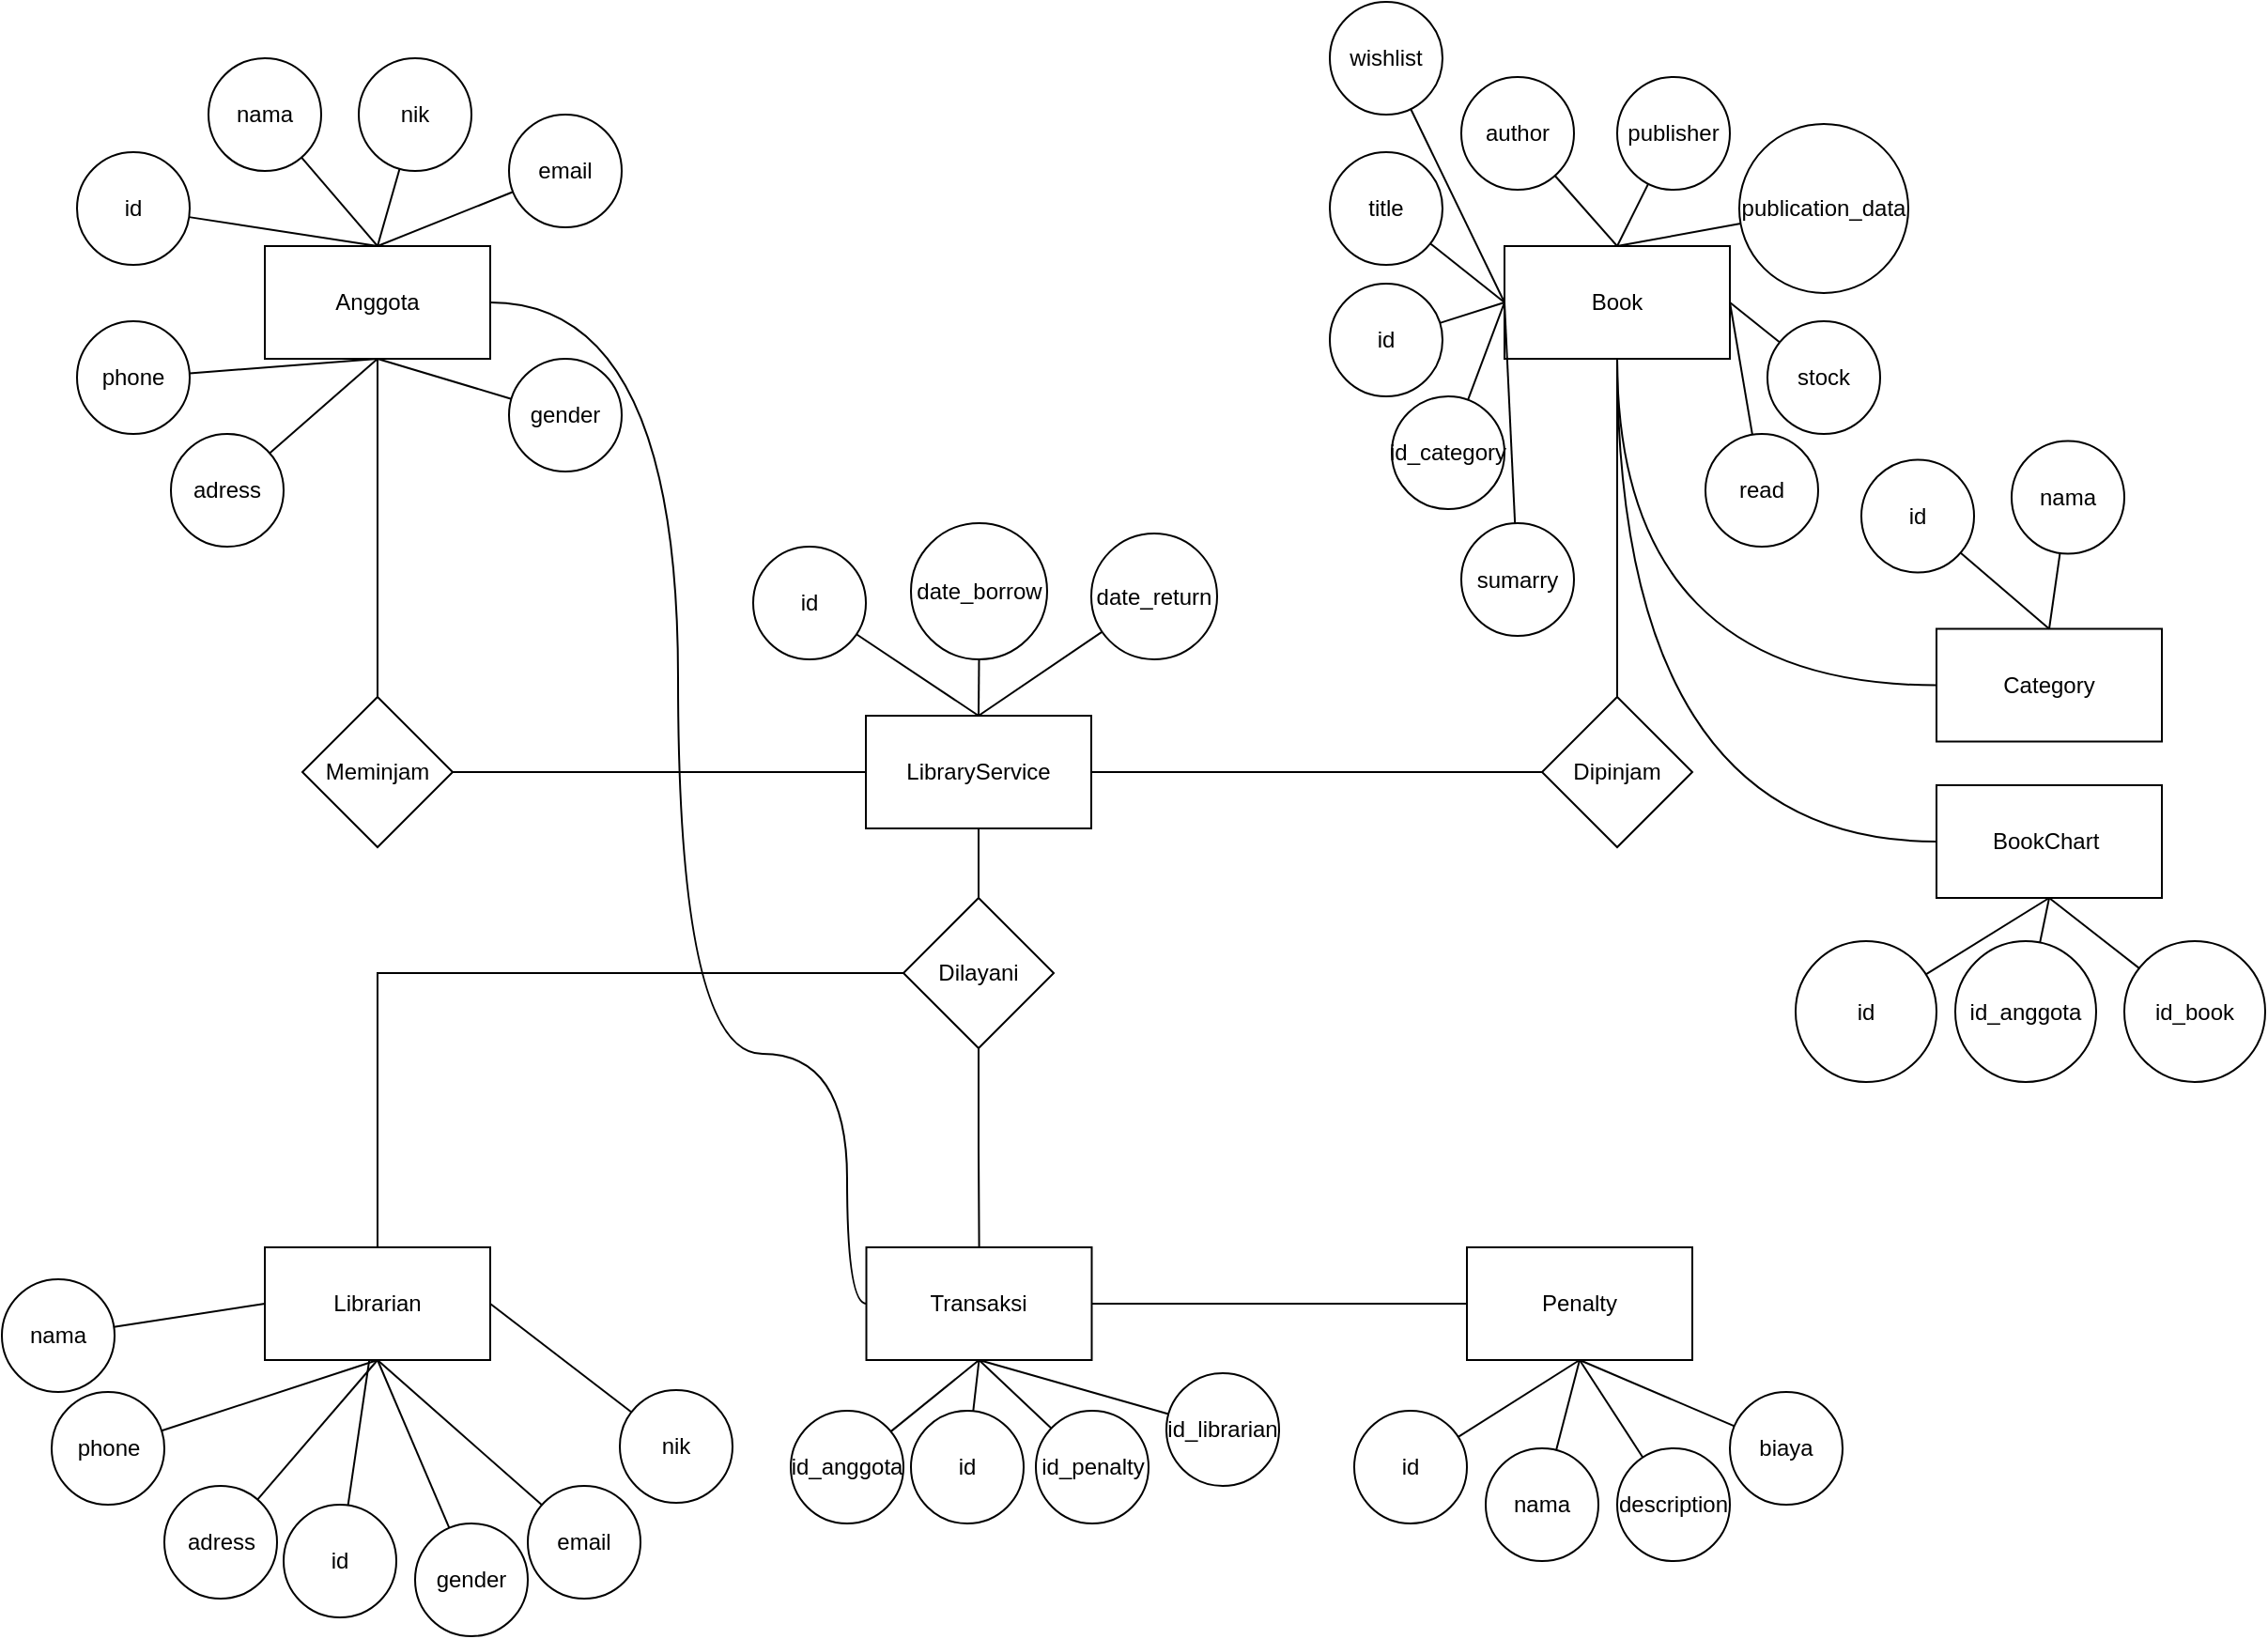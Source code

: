 <mxfile version="22.1.5" type="github">
  <diagram name="Halaman-1" id="0ZCGiu-J6l2-USiNijsk">
    <mxGraphModel dx="1847" dy="675" grid="1" gridSize="10" guides="1" tooltips="1" connect="1" arrows="1" fold="1" page="1" pageScale="1" pageWidth="827" pageHeight="1169" math="0" shadow="0">
      <root>
        <mxCell id="0" />
        <mxCell id="1" parent="0" />
        <mxCell id="JBl0szbcd0s3QsTV0i9P-39" style="edgeStyle=orthogonalEdgeStyle;rounded=0;orthogonalLoop=1;jettySize=auto;html=1;entryX=0.5;entryY=0;entryDx=0;entryDy=0;endArrow=none;endFill=0;" edge="1" parent="1" source="JBl0szbcd0s3QsTV0i9P-1" target="JBl0szbcd0s3QsTV0i9P-38">
          <mxGeometry relative="1" as="geometry" />
        </mxCell>
        <mxCell id="JBl0szbcd0s3QsTV0i9P-65" style="rounded=0;orthogonalLoop=1;jettySize=auto;html=1;edgeStyle=orthogonalEdgeStyle;curved=1;exitX=1;exitY=0.5;exitDx=0;exitDy=0;entryX=0;entryY=0.5;entryDx=0;entryDy=0;endArrow=none;endFill=0;" edge="1" parent="1" source="JBl0szbcd0s3QsTV0i9P-1" target="JBl0szbcd0s3QsTV0i9P-5">
          <mxGeometry relative="1" as="geometry">
            <Array as="points">
              <mxPoint x="350" y="180" />
              <mxPoint x="350" y="580" />
              <mxPoint x="440" y="580" />
              <mxPoint x="440" y="713" />
            </Array>
          </mxGeometry>
        </mxCell>
        <mxCell id="JBl0szbcd0s3QsTV0i9P-1" value="Anggota" style="rounded=0;whiteSpace=wrap;html=1;" vertex="1" parent="1">
          <mxGeometry x="130" y="150" width="120" height="60" as="geometry" />
        </mxCell>
        <mxCell id="JBl0szbcd0s3QsTV0i9P-2" value="Librarian" style="rounded=0;whiteSpace=wrap;html=1;" vertex="1" parent="1">
          <mxGeometry x="130" y="683" width="120" height="60" as="geometry" />
        </mxCell>
        <mxCell id="JBl0szbcd0s3QsTV0i9P-42" style="edgeStyle=orthogonalEdgeStyle;rounded=0;orthogonalLoop=1;jettySize=auto;html=1;endArrow=none;endFill=0;" edge="1" parent="1" source="JBl0szbcd0s3QsTV0i9P-3" target="JBl0szbcd0s3QsTV0i9P-41">
          <mxGeometry relative="1" as="geometry" />
        </mxCell>
        <mxCell id="JBl0szbcd0s3QsTV0i9P-94" style="edgeStyle=orthogonalEdgeStyle;rounded=0;orthogonalLoop=1;jettySize=auto;html=1;entryX=0;entryY=0.5;entryDx=0;entryDy=0;curved=1;exitX=0.5;exitY=1;exitDx=0;exitDy=0;endArrow=none;endFill=0;" edge="1" parent="1" source="JBl0szbcd0s3QsTV0i9P-3" target="JBl0szbcd0s3QsTV0i9P-4">
          <mxGeometry relative="1" as="geometry" />
        </mxCell>
        <mxCell id="JBl0szbcd0s3QsTV0i9P-95" style="edgeStyle=orthogonalEdgeStyle;rounded=0;orthogonalLoop=1;jettySize=auto;html=1;entryX=0;entryY=0.5;entryDx=0;entryDy=0;curved=1;endArrow=none;endFill=0;exitX=0.5;exitY=1;exitDx=0;exitDy=0;" edge="1" parent="1" source="JBl0szbcd0s3QsTV0i9P-3" target="JBl0szbcd0s3QsTV0i9P-8">
          <mxGeometry relative="1" as="geometry" />
        </mxCell>
        <mxCell id="JBl0szbcd0s3QsTV0i9P-3" value="Book" style="rounded=0;whiteSpace=wrap;html=1;" vertex="1" parent="1">
          <mxGeometry x="790" y="150" width="120" height="60" as="geometry" />
        </mxCell>
        <mxCell id="JBl0szbcd0s3QsTV0i9P-4" value="Category" style="rounded=0;whiteSpace=wrap;html=1;" vertex="1" parent="1">
          <mxGeometry x="1020" y="353.75" width="120" height="60" as="geometry" />
        </mxCell>
        <mxCell id="JBl0szbcd0s3QsTV0i9P-70" style="edgeStyle=orthogonalEdgeStyle;rounded=0;orthogonalLoop=1;jettySize=auto;html=1;entryX=0;entryY=0.5;entryDx=0;entryDy=0;endArrow=none;endFill=0;" edge="1" parent="1" source="JBl0szbcd0s3QsTV0i9P-5" target="JBl0szbcd0s3QsTV0i9P-6">
          <mxGeometry relative="1" as="geometry" />
        </mxCell>
        <mxCell id="JBl0szbcd0s3QsTV0i9P-5" value="Transaksi" style="rounded=0;whiteSpace=wrap;html=1;" vertex="1" parent="1">
          <mxGeometry x="450.25" y="683" width="120" height="60" as="geometry" />
        </mxCell>
        <mxCell id="JBl0szbcd0s3QsTV0i9P-6" value="Penalty" style="rounded=0;whiteSpace=wrap;html=1;" vertex="1" parent="1">
          <mxGeometry x="770" y="683" width="120" height="60" as="geometry" />
        </mxCell>
        <mxCell id="JBl0szbcd0s3QsTV0i9P-45" style="edgeStyle=orthogonalEdgeStyle;rounded=0;orthogonalLoop=1;jettySize=auto;html=1;entryX=0.5;entryY=0;entryDx=0;entryDy=0;endArrow=none;endFill=0;" edge="1" parent="1" source="JBl0szbcd0s3QsTV0i9P-7" target="JBl0szbcd0s3QsTV0i9P-44">
          <mxGeometry relative="1" as="geometry" />
        </mxCell>
        <mxCell id="JBl0szbcd0s3QsTV0i9P-7" value="LibraryService" style="rounded=0;whiteSpace=wrap;html=1;" vertex="1" parent="1">
          <mxGeometry x="450" y="400" width="120" height="60" as="geometry" />
        </mxCell>
        <mxCell id="JBl0szbcd0s3QsTV0i9P-8" value="BookChart&amp;nbsp;" style="rounded=0;whiteSpace=wrap;html=1;" vertex="1" parent="1">
          <mxGeometry x="1020" y="437" width="120" height="60" as="geometry" />
        </mxCell>
        <mxCell id="JBl0szbcd0s3QsTV0i9P-23" style="rounded=0;orthogonalLoop=1;jettySize=auto;html=1;entryX=0.5;entryY=0;entryDx=0;entryDy=0;endArrow=none;endFill=0;" edge="1" parent="1" source="JBl0szbcd0s3QsTV0i9P-9" target="JBl0szbcd0s3QsTV0i9P-1">
          <mxGeometry relative="1" as="geometry" />
        </mxCell>
        <mxCell id="JBl0szbcd0s3QsTV0i9P-9" value="id" style="ellipse;whiteSpace=wrap;html=1;aspect=fixed;" vertex="1" parent="1">
          <mxGeometry x="30" y="100" width="60" height="60" as="geometry" />
        </mxCell>
        <mxCell id="JBl0szbcd0s3QsTV0i9P-25" style="rounded=0;orthogonalLoop=1;jettySize=auto;html=1;entryX=0.5;entryY=0;entryDx=0;entryDy=0;endArrow=none;endFill=0;" edge="1" parent="1" source="JBl0szbcd0s3QsTV0i9P-10" target="JBl0szbcd0s3QsTV0i9P-1">
          <mxGeometry relative="1" as="geometry" />
        </mxCell>
        <mxCell id="JBl0szbcd0s3QsTV0i9P-10" value="nama" style="ellipse;whiteSpace=wrap;html=1;aspect=fixed;" vertex="1" parent="1">
          <mxGeometry x="100" y="50" width="60" height="60" as="geometry" />
        </mxCell>
        <mxCell id="JBl0szbcd0s3QsTV0i9P-26" style="rounded=0;orthogonalLoop=1;jettySize=auto;html=1;entryX=0.5;entryY=0;entryDx=0;entryDy=0;endArrow=none;endFill=0;" edge="1" parent="1" source="JBl0szbcd0s3QsTV0i9P-11" target="JBl0szbcd0s3QsTV0i9P-1">
          <mxGeometry relative="1" as="geometry" />
        </mxCell>
        <mxCell id="JBl0szbcd0s3QsTV0i9P-11" value="nik" style="ellipse;whiteSpace=wrap;html=1;aspect=fixed;" vertex="1" parent="1">
          <mxGeometry x="180" y="50" width="60" height="60" as="geometry" />
        </mxCell>
        <mxCell id="JBl0szbcd0s3QsTV0i9P-27" style="rounded=0;orthogonalLoop=1;jettySize=auto;html=1;endArrow=none;endFill=0;entryX=0.5;entryY=0;entryDx=0;entryDy=0;" edge="1" parent="1" source="JBl0szbcd0s3QsTV0i9P-12" target="JBl0szbcd0s3QsTV0i9P-1">
          <mxGeometry relative="1" as="geometry" />
        </mxCell>
        <mxCell id="JBl0szbcd0s3QsTV0i9P-12" value="email" style="ellipse;whiteSpace=wrap;html=1;aspect=fixed;" vertex="1" parent="1">
          <mxGeometry x="260" y="80" width="60" height="60" as="geometry" />
        </mxCell>
        <mxCell id="JBl0szbcd0s3QsTV0i9P-28" style="rounded=0;orthogonalLoop=1;jettySize=auto;html=1;entryX=0.5;entryY=1;entryDx=0;entryDy=0;endArrow=none;endFill=0;" edge="1" parent="1" source="JBl0szbcd0s3QsTV0i9P-13" target="JBl0szbcd0s3QsTV0i9P-1">
          <mxGeometry relative="1" as="geometry" />
        </mxCell>
        <mxCell id="JBl0szbcd0s3QsTV0i9P-13" value="gender" style="ellipse;whiteSpace=wrap;html=1;aspect=fixed;" vertex="1" parent="1">
          <mxGeometry x="260" y="210" width="60" height="60" as="geometry" />
        </mxCell>
        <mxCell id="JBl0szbcd0s3QsTV0i9P-30" style="rounded=0;orthogonalLoop=1;jettySize=auto;html=1;entryX=0.5;entryY=1;entryDx=0;entryDy=0;endArrow=none;endFill=0;" edge="1" parent="1" source="JBl0szbcd0s3QsTV0i9P-14" target="JBl0szbcd0s3QsTV0i9P-1">
          <mxGeometry relative="1" as="geometry" />
        </mxCell>
        <mxCell id="JBl0szbcd0s3QsTV0i9P-14" value="phone" style="ellipse;whiteSpace=wrap;html=1;aspect=fixed;" vertex="1" parent="1">
          <mxGeometry x="30" y="190" width="60" height="60" as="geometry" />
        </mxCell>
        <mxCell id="JBl0szbcd0s3QsTV0i9P-29" style="rounded=0;orthogonalLoop=1;jettySize=auto;html=1;endArrow=none;endFill=0;entryX=0.5;entryY=1;entryDx=0;entryDy=0;" edge="1" parent="1" source="JBl0szbcd0s3QsTV0i9P-15" target="JBl0szbcd0s3QsTV0i9P-1">
          <mxGeometry relative="1" as="geometry" />
        </mxCell>
        <mxCell id="JBl0szbcd0s3QsTV0i9P-15" value="adress" style="ellipse;whiteSpace=wrap;html=1;aspect=fixed;" vertex="1" parent="1">
          <mxGeometry x="80" y="250" width="60" height="60" as="geometry" />
        </mxCell>
        <mxCell id="JBl0szbcd0s3QsTV0i9P-35" style="rounded=0;orthogonalLoop=1;jettySize=auto;html=1;endArrow=none;endFill=0;" edge="1" parent="1" source="JBl0szbcd0s3QsTV0i9P-16" target="JBl0szbcd0s3QsTV0i9P-2">
          <mxGeometry relative="1" as="geometry" />
        </mxCell>
        <mxCell id="JBl0szbcd0s3QsTV0i9P-16" value="id" style="ellipse;whiteSpace=wrap;html=1;aspect=fixed;" vertex="1" parent="1">
          <mxGeometry x="140" y="820" width="60" height="60" as="geometry" />
        </mxCell>
        <mxCell id="JBl0szbcd0s3QsTV0i9P-17" value="nama" style="ellipse;whiteSpace=wrap;html=1;aspect=fixed;" vertex="1" parent="1">
          <mxGeometry x="-10" y="700" width="60" height="60" as="geometry" />
        </mxCell>
        <mxCell id="JBl0szbcd0s3QsTV0i9P-32" style="rounded=0;orthogonalLoop=1;jettySize=auto;html=1;endArrow=none;endFill=0;entryX=1;entryY=0.5;entryDx=0;entryDy=0;" edge="1" parent="1" source="JBl0szbcd0s3QsTV0i9P-18" target="JBl0szbcd0s3QsTV0i9P-2">
          <mxGeometry relative="1" as="geometry" />
        </mxCell>
        <mxCell id="JBl0szbcd0s3QsTV0i9P-18" value="nik" style="ellipse;whiteSpace=wrap;html=1;aspect=fixed;" vertex="1" parent="1">
          <mxGeometry x="319" y="759" width="60" height="60" as="geometry" />
        </mxCell>
        <mxCell id="JBl0szbcd0s3QsTV0i9P-37" style="rounded=0;orthogonalLoop=1;jettySize=auto;html=1;endArrow=none;endFill=0;entryX=0.5;entryY=1;entryDx=0;entryDy=0;" edge="1" parent="1" source="JBl0szbcd0s3QsTV0i9P-19" target="JBl0szbcd0s3QsTV0i9P-2">
          <mxGeometry relative="1" as="geometry" />
        </mxCell>
        <mxCell id="JBl0szbcd0s3QsTV0i9P-19" value="email" style="ellipse;whiteSpace=wrap;html=1;aspect=fixed;" vertex="1" parent="1">
          <mxGeometry x="270" y="810" width="60" height="60" as="geometry" />
        </mxCell>
        <mxCell id="JBl0szbcd0s3QsTV0i9P-36" style="rounded=0;orthogonalLoop=1;jettySize=auto;html=1;entryX=0.5;entryY=1;entryDx=0;entryDy=0;endArrow=none;endFill=0;" edge="1" parent="1" source="JBl0szbcd0s3QsTV0i9P-20" target="JBl0szbcd0s3QsTV0i9P-2">
          <mxGeometry relative="1" as="geometry" />
        </mxCell>
        <mxCell id="JBl0szbcd0s3QsTV0i9P-20" value="gender" style="ellipse;whiteSpace=wrap;html=1;aspect=fixed;" vertex="1" parent="1">
          <mxGeometry x="210" y="830" width="60" height="60" as="geometry" />
        </mxCell>
        <mxCell id="JBl0szbcd0s3QsTV0i9P-33" style="rounded=0;orthogonalLoop=1;jettySize=auto;html=1;entryX=0.5;entryY=1;entryDx=0;entryDy=0;endArrow=none;endFill=0;" edge="1" parent="1" source="JBl0szbcd0s3QsTV0i9P-21" target="JBl0szbcd0s3QsTV0i9P-2">
          <mxGeometry relative="1" as="geometry" />
        </mxCell>
        <mxCell id="JBl0szbcd0s3QsTV0i9P-21" value="phone" style="ellipse;whiteSpace=wrap;html=1;aspect=fixed;" vertex="1" parent="1">
          <mxGeometry x="16.5" y="760" width="60" height="60" as="geometry" />
        </mxCell>
        <mxCell id="JBl0szbcd0s3QsTV0i9P-34" style="rounded=0;orthogonalLoop=1;jettySize=auto;html=1;endArrow=none;endFill=0;entryX=0.5;entryY=1;entryDx=0;entryDy=0;" edge="1" parent="1" source="JBl0szbcd0s3QsTV0i9P-22" target="JBl0szbcd0s3QsTV0i9P-2">
          <mxGeometry relative="1" as="geometry">
            <mxPoint x="196.5" y="740" as="targetPoint" />
          </mxGeometry>
        </mxCell>
        <mxCell id="JBl0szbcd0s3QsTV0i9P-22" value="adress" style="ellipse;whiteSpace=wrap;html=1;aspect=fixed;" vertex="1" parent="1">
          <mxGeometry x="76.5" y="810" width="60" height="60" as="geometry" />
        </mxCell>
        <mxCell id="JBl0szbcd0s3QsTV0i9P-31" style="rounded=0;orthogonalLoop=1;jettySize=auto;html=1;entryX=0;entryY=0.5;entryDx=0;entryDy=0;endArrow=none;endFill=0;" edge="1" parent="1" source="JBl0szbcd0s3QsTV0i9P-17" target="JBl0szbcd0s3QsTV0i9P-2">
          <mxGeometry relative="1" as="geometry" />
        </mxCell>
        <mxCell id="JBl0szbcd0s3QsTV0i9P-40" style="edgeStyle=orthogonalEdgeStyle;rounded=0;orthogonalLoop=1;jettySize=auto;html=1;entryX=0;entryY=0.5;entryDx=0;entryDy=0;endArrow=none;endFill=0;" edge="1" parent="1" source="JBl0szbcd0s3QsTV0i9P-38" target="JBl0szbcd0s3QsTV0i9P-7">
          <mxGeometry relative="1" as="geometry" />
        </mxCell>
        <mxCell id="JBl0szbcd0s3QsTV0i9P-38" value="Meminjam" style="rhombus;whiteSpace=wrap;html=1;" vertex="1" parent="1">
          <mxGeometry x="150" y="390" width="80" height="80" as="geometry" />
        </mxCell>
        <mxCell id="JBl0szbcd0s3QsTV0i9P-43" style="edgeStyle=orthogonalEdgeStyle;rounded=0;orthogonalLoop=1;jettySize=auto;html=1;entryX=1;entryY=0.5;entryDx=0;entryDy=0;endArrow=none;endFill=0;" edge="1" parent="1" source="JBl0szbcd0s3QsTV0i9P-41" target="JBl0szbcd0s3QsTV0i9P-7">
          <mxGeometry relative="1" as="geometry" />
        </mxCell>
        <mxCell id="JBl0szbcd0s3QsTV0i9P-41" value="Dipinjam" style="rhombus;whiteSpace=wrap;html=1;" vertex="1" parent="1">
          <mxGeometry x="810" y="390" width="80" height="80" as="geometry" />
        </mxCell>
        <mxCell id="JBl0szbcd0s3QsTV0i9P-46" style="edgeStyle=orthogonalEdgeStyle;rounded=0;orthogonalLoop=1;jettySize=auto;html=1;entryX=0.5;entryY=0;entryDx=0;entryDy=0;endArrow=none;endFill=0;" edge="1" parent="1" source="JBl0szbcd0s3QsTV0i9P-44" target="JBl0szbcd0s3QsTV0i9P-2">
          <mxGeometry relative="1" as="geometry" />
        </mxCell>
        <mxCell id="JBl0szbcd0s3QsTV0i9P-60" style="edgeStyle=orthogonalEdgeStyle;rounded=0;orthogonalLoop=1;jettySize=auto;html=1;endArrow=none;endFill=0;" edge="1" parent="1" source="JBl0szbcd0s3QsTV0i9P-44" target="JBl0szbcd0s3QsTV0i9P-5">
          <mxGeometry relative="1" as="geometry" />
        </mxCell>
        <mxCell id="JBl0szbcd0s3QsTV0i9P-44" value="Dilayani" style="rhombus;whiteSpace=wrap;html=1;" vertex="1" parent="1">
          <mxGeometry x="470" y="497" width="80" height="80" as="geometry" />
        </mxCell>
        <mxCell id="JBl0szbcd0s3QsTV0i9P-84" style="rounded=0;orthogonalLoop=1;jettySize=auto;html=1;endArrow=none;endFill=0;entryX=0;entryY=0.5;entryDx=0;entryDy=0;" edge="1" parent="1" source="JBl0szbcd0s3QsTV0i9P-47" target="JBl0szbcd0s3QsTV0i9P-3">
          <mxGeometry relative="1" as="geometry" />
        </mxCell>
        <mxCell id="JBl0szbcd0s3QsTV0i9P-47" value="title" style="ellipse;whiteSpace=wrap;html=1;aspect=fixed;" vertex="1" parent="1">
          <mxGeometry x="697" y="100" width="60" height="60" as="geometry" />
        </mxCell>
        <mxCell id="JBl0szbcd0s3QsTV0i9P-85" style="rounded=0;orthogonalLoop=1;jettySize=auto;html=1;endArrow=none;endFill=0;entryX=0.5;entryY=0;entryDx=0;entryDy=0;" edge="1" parent="1" source="JBl0szbcd0s3QsTV0i9P-48" target="JBl0szbcd0s3QsTV0i9P-3">
          <mxGeometry relative="1" as="geometry" />
        </mxCell>
        <mxCell id="JBl0szbcd0s3QsTV0i9P-48" value="author" style="ellipse;whiteSpace=wrap;html=1;aspect=fixed;" vertex="1" parent="1">
          <mxGeometry x="767" y="60" width="60" height="60" as="geometry" />
        </mxCell>
        <mxCell id="JBl0szbcd0s3QsTV0i9P-86" style="rounded=0;orthogonalLoop=1;jettySize=auto;html=1;entryX=0.5;entryY=0;entryDx=0;entryDy=0;endArrow=none;endFill=0;" edge="1" parent="1" source="JBl0szbcd0s3QsTV0i9P-49" target="JBl0szbcd0s3QsTV0i9P-3">
          <mxGeometry relative="1" as="geometry" />
        </mxCell>
        <mxCell id="JBl0szbcd0s3QsTV0i9P-49" value="publisher" style="ellipse;whiteSpace=wrap;html=1;aspect=fixed;" vertex="1" parent="1">
          <mxGeometry x="850" y="60" width="60" height="60" as="geometry" />
        </mxCell>
        <mxCell id="JBl0szbcd0s3QsTV0i9P-83" style="rounded=0;orthogonalLoop=1;jettySize=auto;html=1;entryX=0;entryY=0.5;entryDx=0;entryDy=0;endArrow=none;endFill=0;" edge="1" parent="1" source="JBl0szbcd0s3QsTV0i9P-50" target="JBl0szbcd0s3QsTV0i9P-3">
          <mxGeometry relative="1" as="geometry" />
        </mxCell>
        <mxCell id="JBl0szbcd0s3QsTV0i9P-50" value="id" style="ellipse;whiteSpace=wrap;html=1;aspect=fixed;" vertex="1" parent="1">
          <mxGeometry x="697" y="170" width="60" height="60" as="geometry" />
        </mxCell>
        <mxCell id="JBl0szbcd0s3QsTV0i9P-87" style="rounded=0;orthogonalLoop=1;jettySize=auto;html=1;entryX=0.5;entryY=0;entryDx=0;entryDy=0;endArrow=none;endFill=0;" edge="1" parent="1" source="JBl0szbcd0s3QsTV0i9P-51" target="JBl0szbcd0s3QsTV0i9P-3">
          <mxGeometry relative="1" as="geometry" />
        </mxCell>
        <mxCell id="JBl0szbcd0s3QsTV0i9P-51" value="publication_data" style="ellipse;whiteSpace=wrap;html=1;aspect=fixed;" vertex="1" parent="1">
          <mxGeometry x="915" y="85" width="90" height="90" as="geometry" />
        </mxCell>
        <mxCell id="JBl0szbcd0s3QsTV0i9P-88" style="rounded=0;orthogonalLoop=1;jettySize=auto;html=1;entryX=1;entryY=0.5;entryDx=0;entryDy=0;endArrow=none;endFill=0;" edge="1" parent="1" source="JBl0szbcd0s3QsTV0i9P-52" target="JBl0szbcd0s3QsTV0i9P-3">
          <mxGeometry relative="1" as="geometry" />
        </mxCell>
        <mxCell id="JBl0szbcd0s3QsTV0i9P-52" value="stock" style="ellipse;whiteSpace=wrap;html=1;aspect=fixed;" vertex="1" parent="1">
          <mxGeometry x="930" y="190" width="60" height="60" as="geometry" />
        </mxCell>
        <mxCell id="JBl0szbcd0s3QsTV0i9P-89" style="rounded=0;orthogonalLoop=1;jettySize=auto;html=1;entryX=1;entryY=0.5;entryDx=0;entryDy=0;endArrow=none;endFill=0;" edge="1" parent="1" source="JBl0szbcd0s3QsTV0i9P-53" target="JBl0szbcd0s3QsTV0i9P-3">
          <mxGeometry relative="1" as="geometry" />
        </mxCell>
        <mxCell id="JBl0szbcd0s3QsTV0i9P-53" value="read" style="ellipse;whiteSpace=wrap;html=1;aspect=fixed;" vertex="1" parent="1">
          <mxGeometry x="897" y="250" width="60" height="60" as="geometry" />
        </mxCell>
        <mxCell id="JBl0szbcd0s3QsTV0i9P-57" style="rounded=0;orthogonalLoop=1;jettySize=auto;html=1;endArrow=none;endFill=0;entryX=0.5;entryY=0;entryDx=0;entryDy=0;" edge="1" parent="1" source="JBl0szbcd0s3QsTV0i9P-54" target="JBl0szbcd0s3QsTV0i9P-7">
          <mxGeometry relative="1" as="geometry" />
        </mxCell>
        <mxCell id="JBl0szbcd0s3QsTV0i9P-54" value="id" style="ellipse;whiteSpace=wrap;html=1;aspect=fixed;" vertex="1" parent="1">
          <mxGeometry x="390" y="310" width="60" height="60" as="geometry" />
        </mxCell>
        <mxCell id="JBl0szbcd0s3QsTV0i9P-58" style="rounded=0;orthogonalLoop=1;jettySize=auto;html=1;endArrow=none;endFill=0;" edge="1" parent="1" source="JBl0szbcd0s3QsTV0i9P-55">
          <mxGeometry relative="1" as="geometry">
            <mxPoint x="510" y="400" as="targetPoint" />
          </mxGeometry>
        </mxCell>
        <mxCell id="JBl0szbcd0s3QsTV0i9P-55" value="date_borrow" style="ellipse;whiteSpace=wrap;html=1;aspect=fixed;" vertex="1" parent="1">
          <mxGeometry x="474" y="297.5" width="72.5" height="72.5" as="geometry" />
        </mxCell>
        <mxCell id="JBl0szbcd0s3QsTV0i9P-59" style="rounded=0;orthogonalLoop=1;jettySize=auto;html=1;endArrow=none;endFill=0;" edge="1" parent="1" source="JBl0szbcd0s3QsTV0i9P-56">
          <mxGeometry relative="1" as="geometry">
            <mxPoint x="510" y="400" as="targetPoint" />
          </mxGeometry>
        </mxCell>
        <mxCell id="JBl0szbcd0s3QsTV0i9P-56" value="date_return" style="ellipse;whiteSpace=wrap;html=1;aspect=fixed;" vertex="1" parent="1">
          <mxGeometry x="570" y="303" width="67" height="67" as="geometry" />
        </mxCell>
        <mxCell id="JBl0szbcd0s3QsTV0i9P-67" style="rounded=0;orthogonalLoop=1;jettySize=auto;html=1;entryX=0.5;entryY=1;entryDx=0;entryDy=0;endArrow=none;endFill=0;" edge="1" parent="1" source="JBl0szbcd0s3QsTV0i9P-61" target="JBl0szbcd0s3QsTV0i9P-5">
          <mxGeometry relative="1" as="geometry" />
        </mxCell>
        <mxCell id="JBl0szbcd0s3QsTV0i9P-61" value="id" style="ellipse;whiteSpace=wrap;html=1;aspect=fixed;" vertex="1" parent="1">
          <mxGeometry x="474" y="770" width="60" height="60" as="geometry" />
        </mxCell>
        <mxCell id="JBl0szbcd0s3QsTV0i9P-68" style="rounded=0;orthogonalLoop=1;jettySize=auto;html=1;entryX=0.5;entryY=1;entryDx=0;entryDy=0;endArrow=none;endFill=0;" edge="1" parent="1" source="JBl0szbcd0s3QsTV0i9P-62" target="JBl0szbcd0s3QsTV0i9P-5">
          <mxGeometry relative="1" as="geometry" />
        </mxCell>
        <mxCell id="JBl0szbcd0s3QsTV0i9P-62" value="id_penalty" style="ellipse;whiteSpace=wrap;html=1;aspect=fixed;" vertex="1" parent="1">
          <mxGeometry x="540.5" y="770" width="60" height="60" as="geometry" />
        </mxCell>
        <mxCell id="JBl0szbcd0s3QsTV0i9P-69" style="rounded=0;orthogonalLoop=1;jettySize=auto;html=1;entryX=0.5;entryY=1;entryDx=0;entryDy=0;endArrow=none;endFill=0;" edge="1" parent="1" source="JBl0szbcd0s3QsTV0i9P-63" target="JBl0szbcd0s3QsTV0i9P-5">
          <mxGeometry relative="1" as="geometry" />
        </mxCell>
        <mxCell id="JBl0szbcd0s3QsTV0i9P-63" value="id_librarian" style="ellipse;whiteSpace=wrap;html=1;aspect=fixed;" vertex="1" parent="1">
          <mxGeometry x="610" y="750" width="60" height="60" as="geometry" />
        </mxCell>
        <mxCell id="JBl0szbcd0s3QsTV0i9P-66" style="rounded=0;orthogonalLoop=1;jettySize=auto;html=1;entryX=0.5;entryY=1;entryDx=0;entryDy=0;endArrow=none;endFill=0;" edge="1" parent="1" source="JBl0szbcd0s3QsTV0i9P-64" target="JBl0szbcd0s3QsTV0i9P-5">
          <mxGeometry relative="1" as="geometry" />
        </mxCell>
        <mxCell id="JBl0szbcd0s3QsTV0i9P-64" value="id_anggota" style="ellipse;whiteSpace=wrap;html=1;aspect=fixed;" vertex="1" parent="1">
          <mxGeometry x="410" y="770" width="60" height="60" as="geometry" />
        </mxCell>
        <mxCell id="JBl0szbcd0s3QsTV0i9P-76" style="rounded=0;orthogonalLoop=1;jettySize=auto;html=1;endArrow=none;endFill=0;entryX=0.5;entryY=1;entryDx=0;entryDy=0;" edge="1" parent="1" source="JBl0szbcd0s3QsTV0i9P-71" target="JBl0szbcd0s3QsTV0i9P-6">
          <mxGeometry relative="1" as="geometry" />
        </mxCell>
        <mxCell id="JBl0szbcd0s3QsTV0i9P-71" value="id" style="ellipse;whiteSpace=wrap;html=1;aspect=fixed;" vertex="1" parent="1">
          <mxGeometry x="710" y="770" width="60" height="60" as="geometry" />
        </mxCell>
        <mxCell id="JBl0szbcd0s3QsTV0i9P-77" style="rounded=0;orthogonalLoop=1;jettySize=auto;html=1;endArrow=none;endFill=0;entryX=0.5;entryY=1;entryDx=0;entryDy=0;" edge="1" parent="1" source="JBl0szbcd0s3QsTV0i9P-72" target="JBl0szbcd0s3QsTV0i9P-6">
          <mxGeometry relative="1" as="geometry" />
        </mxCell>
        <mxCell id="JBl0szbcd0s3QsTV0i9P-72" value="nama" style="ellipse;whiteSpace=wrap;html=1;aspect=fixed;" vertex="1" parent="1">
          <mxGeometry x="780" y="790" width="60" height="60" as="geometry" />
        </mxCell>
        <mxCell id="JBl0szbcd0s3QsTV0i9P-78" style="rounded=0;orthogonalLoop=1;jettySize=auto;html=1;entryX=0.5;entryY=1;entryDx=0;entryDy=0;endArrow=none;endFill=0;" edge="1" parent="1" source="JBl0szbcd0s3QsTV0i9P-73" target="JBl0szbcd0s3QsTV0i9P-6">
          <mxGeometry relative="1" as="geometry" />
        </mxCell>
        <mxCell id="JBl0szbcd0s3QsTV0i9P-73" value="description" style="ellipse;whiteSpace=wrap;html=1;aspect=fixed;" vertex="1" parent="1">
          <mxGeometry x="850" y="790" width="60" height="60" as="geometry" />
        </mxCell>
        <mxCell id="JBl0szbcd0s3QsTV0i9P-79" style="rounded=0;orthogonalLoop=1;jettySize=auto;html=1;entryX=0.5;entryY=1;entryDx=0;entryDy=0;endArrow=none;endFill=0;" edge="1" parent="1" source="JBl0szbcd0s3QsTV0i9P-74" target="JBl0szbcd0s3QsTV0i9P-6">
          <mxGeometry relative="1" as="geometry" />
        </mxCell>
        <mxCell id="JBl0szbcd0s3QsTV0i9P-74" value="biaya" style="ellipse;whiteSpace=wrap;html=1;aspect=fixed;" vertex="1" parent="1">
          <mxGeometry x="910" y="760" width="60" height="60" as="geometry" />
        </mxCell>
        <mxCell id="JBl0szbcd0s3QsTV0i9P-92" style="rounded=0;orthogonalLoop=1;jettySize=auto;html=1;entryX=0.5;entryY=0;entryDx=0;entryDy=0;endArrow=none;endFill=0;" edge="1" parent="1" source="JBl0szbcd0s3QsTV0i9P-81" target="JBl0szbcd0s3QsTV0i9P-4">
          <mxGeometry relative="1" as="geometry" />
        </mxCell>
        <mxCell id="JBl0szbcd0s3QsTV0i9P-81" value="id" style="ellipse;whiteSpace=wrap;html=1;aspect=fixed;" vertex="1" parent="1">
          <mxGeometry x="980" y="263.75" width="60" height="60" as="geometry" />
        </mxCell>
        <mxCell id="JBl0szbcd0s3QsTV0i9P-93" style="rounded=0;orthogonalLoop=1;jettySize=auto;html=1;entryX=0.5;entryY=0;entryDx=0;entryDy=0;endArrow=none;endFill=0;" edge="1" parent="1" source="JBl0szbcd0s3QsTV0i9P-82" target="JBl0szbcd0s3QsTV0i9P-4">
          <mxGeometry relative="1" as="geometry" />
        </mxCell>
        <mxCell id="JBl0szbcd0s3QsTV0i9P-82" value="nama" style="ellipse;whiteSpace=wrap;html=1;aspect=fixed;" vertex="1" parent="1">
          <mxGeometry x="1060" y="253.75" width="60" height="60" as="geometry" />
        </mxCell>
        <mxCell id="JBl0szbcd0s3QsTV0i9P-91" style="rounded=0;orthogonalLoop=1;jettySize=auto;html=1;entryX=0;entryY=0.5;entryDx=0;entryDy=0;endArrow=none;endFill=0;" edge="1" parent="1" source="JBl0szbcd0s3QsTV0i9P-90" target="JBl0szbcd0s3QsTV0i9P-3">
          <mxGeometry relative="1" as="geometry" />
        </mxCell>
        <mxCell id="JBl0szbcd0s3QsTV0i9P-90" value="id_category" style="ellipse;whiteSpace=wrap;html=1;aspect=fixed;" vertex="1" parent="1">
          <mxGeometry x="730" y="230" width="60" height="60" as="geometry" />
        </mxCell>
        <mxCell id="JBl0szbcd0s3QsTV0i9P-100" style="rounded=0;orthogonalLoop=1;jettySize=auto;html=1;entryX=0.5;entryY=1;entryDx=0;entryDy=0;endArrow=none;endFill=0;" edge="1" parent="1" source="JBl0szbcd0s3QsTV0i9P-96" target="JBl0szbcd0s3QsTV0i9P-8">
          <mxGeometry relative="1" as="geometry" />
        </mxCell>
        <mxCell id="JBl0szbcd0s3QsTV0i9P-96" value="id" style="ellipse;whiteSpace=wrap;html=1;aspect=fixed;" vertex="1" parent="1">
          <mxGeometry x="945" y="520" width="75" height="75" as="geometry" />
        </mxCell>
        <mxCell id="JBl0szbcd0s3QsTV0i9P-101" style="rounded=0;orthogonalLoop=1;jettySize=auto;html=1;entryX=0.5;entryY=1;entryDx=0;entryDy=0;endArrow=none;endFill=0;" edge="1" parent="1" source="JBl0szbcd0s3QsTV0i9P-98" target="JBl0szbcd0s3QsTV0i9P-8">
          <mxGeometry relative="1" as="geometry" />
        </mxCell>
        <mxCell id="JBl0szbcd0s3QsTV0i9P-98" value="id_anggota" style="ellipse;whiteSpace=wrap;html=1;aspect=fixed;" vertex="1" parent="1">
          <mxGeometry x="1030" y="520" width="75" height="75" as="geometry" />
        </mxCell>
        <mxCell id="JBl0szbcd0s3QsTV0i9P-102" style="rounded=0;orthogonalLoop=1;jettySize=auto;html=1;entryX=0.5;entryY=1;entryDx=0;entryDy=0;endArrow=none;endFill=0;" edge="1" parent="1" source="JBl0szbcd0s3QsTV0i9P-99" target="JBl0szbcd0s3QsTV0i9P-8">
          <mxGeometry relative="1" as="geometry" />
        </mxCell>
        <mxCell id="JBl0szbcd0s3QsTV0i9P-99" value="id_book" style="ellipse;whiteSpace=wrap;html=1;aspect=fixed;" vertex="1" parent="1">
          <mxGeometry x="1120" y="520" width="75" height="75" as="geometry" />
        </mxCell>
        <mxCell id="JBl0szbcd0s3QsTV0i9P-104" style="rounded=0;orthogonalLoop=1;jettySize=auto;html=1;entryX=0;entryY=0.5;entryDx=0;entryDy=0;endArrow=none;endFill=0;" edge="1" parent="1" source="JBl0szbcd0s3QsTV0i9P-103" target="JBl0szbcd0s3QsTV0i9P-3">
          <mxGeometry relative="1" as="geometry" />
        </mxCell>
        <mxCell id="JBl0szbcd0s3QsTV0i9P-103" value="sumarry" style="ellipse;whiteSpace=wrap;html=1;aspect=fixed;" vertex="1" parent="1">
          <mxGeometry x="767" y="297.5" width="60" height="60" as="geometry" />
        </mxCell>
        <mxCell id="JBl0szbcd0s3QsTV0i9P-108" style="rounded=0;orthogonalLoop=1;jettySize=auto;html=1;entryX=0;entryY=0.5;entryDx=0;entryDy=0;endArrow=none;endFill=0;" edge="1" parent="1" source="JBl0szbcd0s3QsTV0i9P-107" target="JBl0szbcd0s3QsTV0i9P-3">
          <mxGeometry relative="1" as="geometry" />
        </mxCell>
        <mxCell id="JBl0szbcd0s3QsTV0i9P-107" value="wishlist" style="ellipse;whiteSpace=wrap;html=1;aspect=fixed;" vertex="1" parent="1">
          <mxGeometry x="697" y="20" width="60" height="60" as="geometry" />
        </mxCell>
      </root>
    </mxGraphModel>
  </diagram>
</mxfile>
